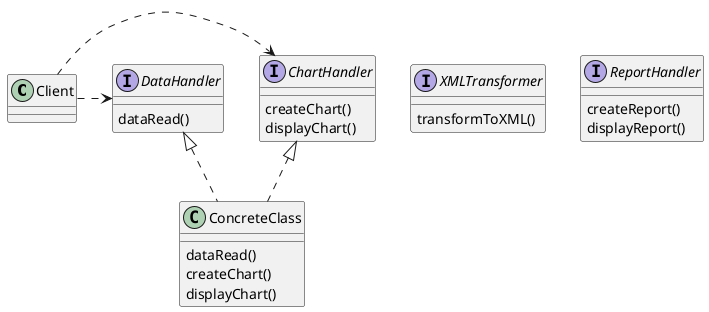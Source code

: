 @startuml
class Client
interface DataHandler{
dataRead()
}
interface XMLTransformer{
transformToXML()
}
interface ChartHandler{
createChart()
displayChart()
}
interface ReportHandler{
createReport()
displayReport()
}

Client ..right>DataHandler
Client ..right>ChartHandler

class ConcreteClass {
dataRead()
createChart()
displayChart()
}

ConcreteClass ..up|> DataHandler
ConcreteClass ..up|> ChartHandler
@enduml